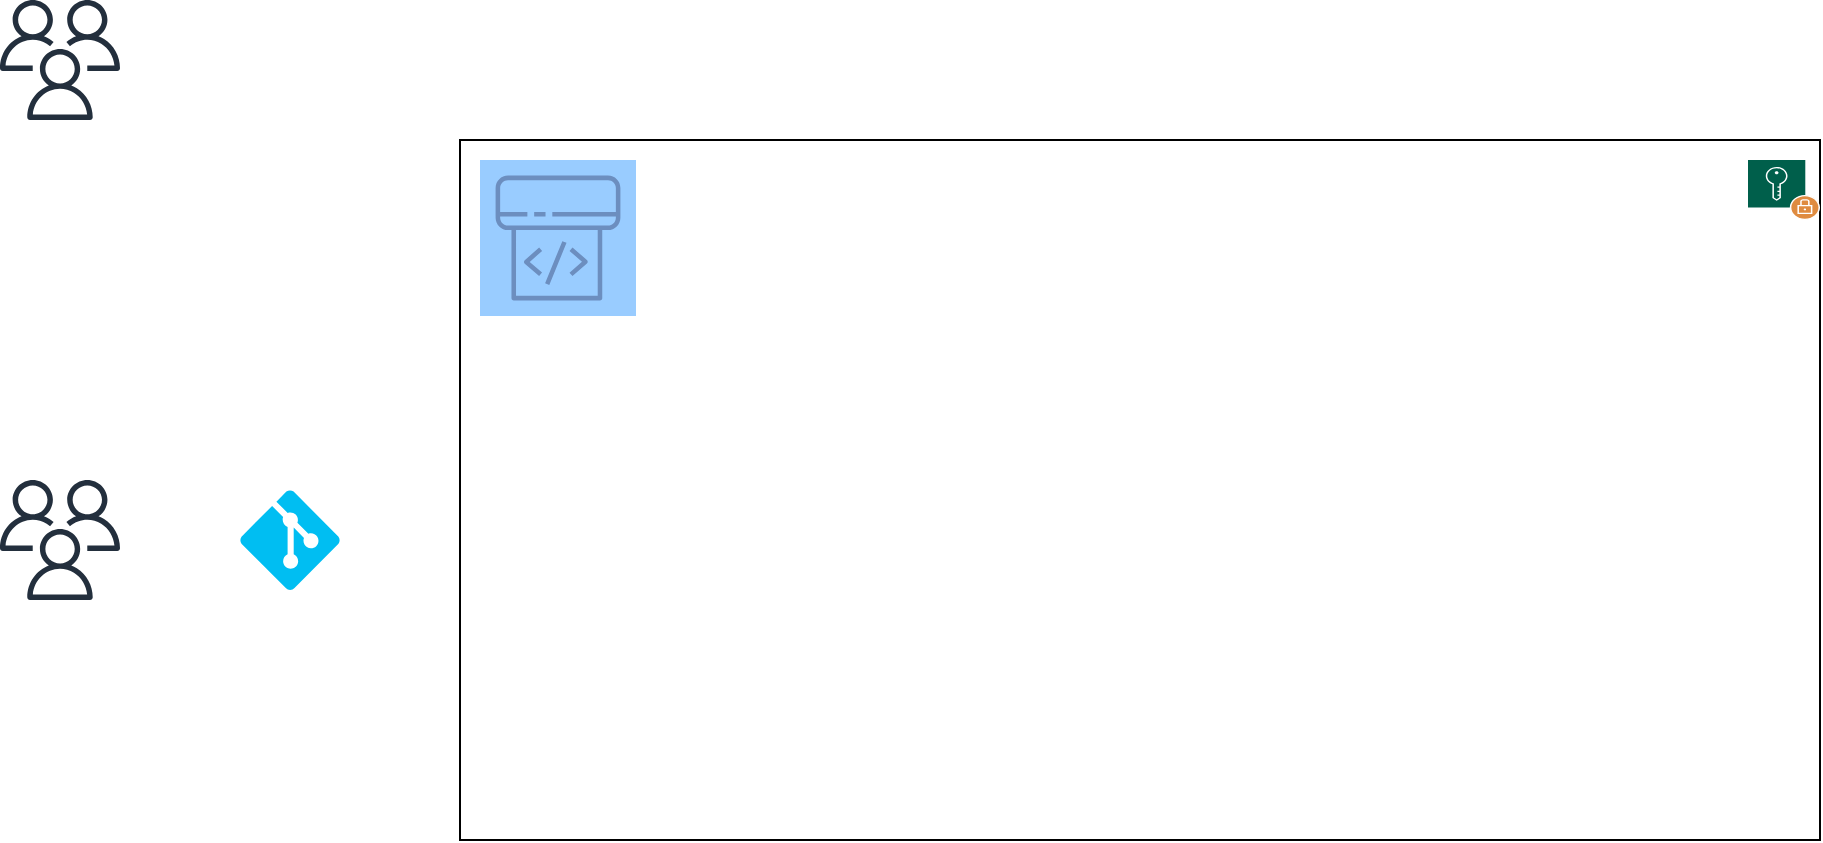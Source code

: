 <mxfile version="24.7.7">
  <diagram name="Page-1" id="Du8tpEmAWLCtTC_bsZYu">
    <mxGraphModel dx="819" dy="470" grid="1" gridSize="10" guides="1" tooltips="1" connect="1" arrows="1" fold="1" page="1" pageScale="1" pageWidth="1100" pageHeight="850" math="0" shadow="0">
      <root>
        <mxCell id="0" />
        <mxCell id="1" parent="0" />
        <mxCell id="xBA850rNsammbT_9LoxJ-24" value="" style="sketch=0;outlineConnect=0;fontColor=#232F3E;gradientColor=none;fillColor=#232F3D;strokeColor=none;dashed=0;verticalLabelPosition=bottom;verticalAlign=top;align=center;html=1;fontSize=12;fontStyle=0;aspect=fixed;pointerEvents=1;shape=mxgraph.aws4.users;" vertex="1" parent="1">
          <mxGeometry x="30" y="310" width="60" height="60" as="geometry" />
        </mxCell>
        <mxCell id="xBA850rNsammbT_9LoxJ-25" value="" style="sketch=0;outlineConnect=0;fontColor=#232F3E;gradientColor=none;fillColor=#232F3D;strokeColor=none;dashed=0;verticalLabelPosition=bottom;verticalAlign=top;align=center;html=1;fontSize=12;fontStyle=0;aspect=fixed;pointerEvents=1;shape=mxgraph.aws4.users;" vertex="1" parent="1">
          <mxGeometry x="30" y="70" width="60" height="60" as="geometry" />
        </mxCell>
        <mxCell id="xBA850rNsammbT_9LoxJ-26" value="" style="verticalLabelPosition=bottom;html=1;verticalAlign=top;align=center;strokeColor=none;fillColor=#00BEF2;shape=mxgraph.azure.git_repository;" vertex="1" parent="1">
          <mxGeometry x="150" y="315" width="50" height="50" as="geometry" />
        </mxCell>
        <mxCell id="xBA850rNsammbT_9LoxJ-34" value="" style="rounded=0;whiteSpace=wrap;html=1;" vertex="1" parent="1">
          <mxGeometry x="260" y="140" width="680" height="350" as="geometry" />
        </mxCell>
        <mxCell id="xBA850rNsammbT_9LoxJ-35" value="" style="sketch=0;pointerEvents=1;shadow=0;dashed=0;html=1;strokeColor=none;fillColor=#005F4B;labelPosition=center;verticalLabelPosition=bottom;verticalAlign=top;align=center;outlineConnect=0;shape=mxgraph.veeam2.encryption_key;" vertex="1" parent="1">
          <mxGeometry x="904" y="150" width="36" height="30" as="geometry" />
        </mxCell>
        <mxCell id="xBA850rNsammbT_9LoxJ-36" value="" style="sketch=0;points=[[0,0,0],[0.25,0,0],[0.5,0,0],[0.75,0,0],[1,0,0],[0,1,0],[0.25,1,0],[0.5,1,0],[0.75,1,0],[1,1,0],[0,0.25,0],[0,0.5,0],[0,0.75,0],[1,0.25,0],[1,0.5,0],[1,0.75,0]];outlineConnect=0;fillColor=#99CCFF;strokeColor=#6c8ebf;dashed=0;verticalLabelPosition=bottom;verticalAlign=top;align=center;html=1;fontSize=12;fontStyle=0;aspect=fixed;shape=mxgraph.aws4.resourceIcon;resIcon=mxgraph.aws4.codepipeline;gradientColor=none;" vertex="1" parent="1">
          <mxGeometry x="270" y="150" width="78" height="78" as="geometry" />
        </mxCell>
      </root>
    </mxGraphModel>
  </diagram>
</mxfile>
